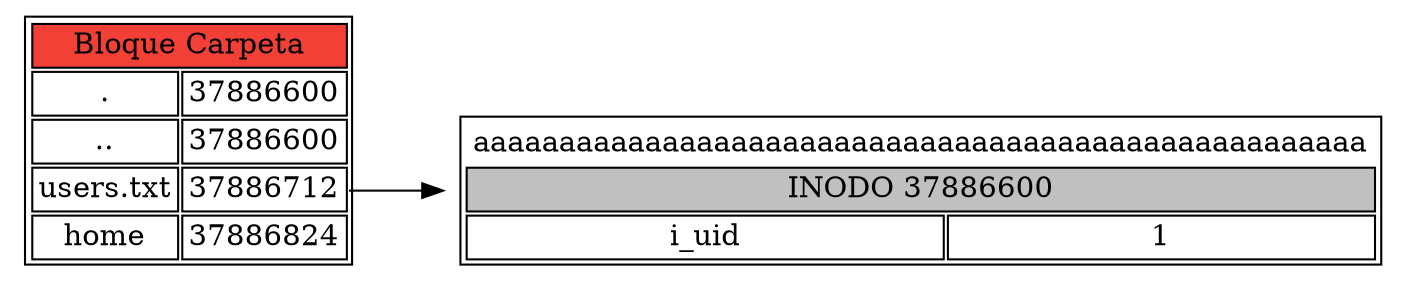 digraph G {
rankdir=LR;
node[shape=none]
	n37886600[label=<<table>
<tr><td colspan="2" border="0">aaaaaaaaaaaaaaaaaaaaaaaaaaaaaaaaaaaaaaaaaaaaaaaaaaaa</td></tr>
<tr><td colspan="2" bgcolor="gray">INODO 37886600</td></tr>
<tr>
<td>i_uid</td>
<td>1</td>
</tr>
</table>>]

n43244232[label=<<table>
<tr>
<td colspan="2" bgcolor="#f34037">Bloque Carpeta</td></tr>
<tr>
<td>.</td>
<td port="37886600">37886600</td>
</tr>
<tr>
<td>..</td>
<td port="37886600">37886600</td>
</tr>
<tr>
<td>users.txt</td>
<td port="37886712">37886712</td>
</tr>
<tr>
<td>home</td>
<td port="37886824">37886824</td>
</tr>
</table>>]

n43244232:37886712->n37886600;

}
// © 2022 Costa Shulyupin, licensed under EPL
